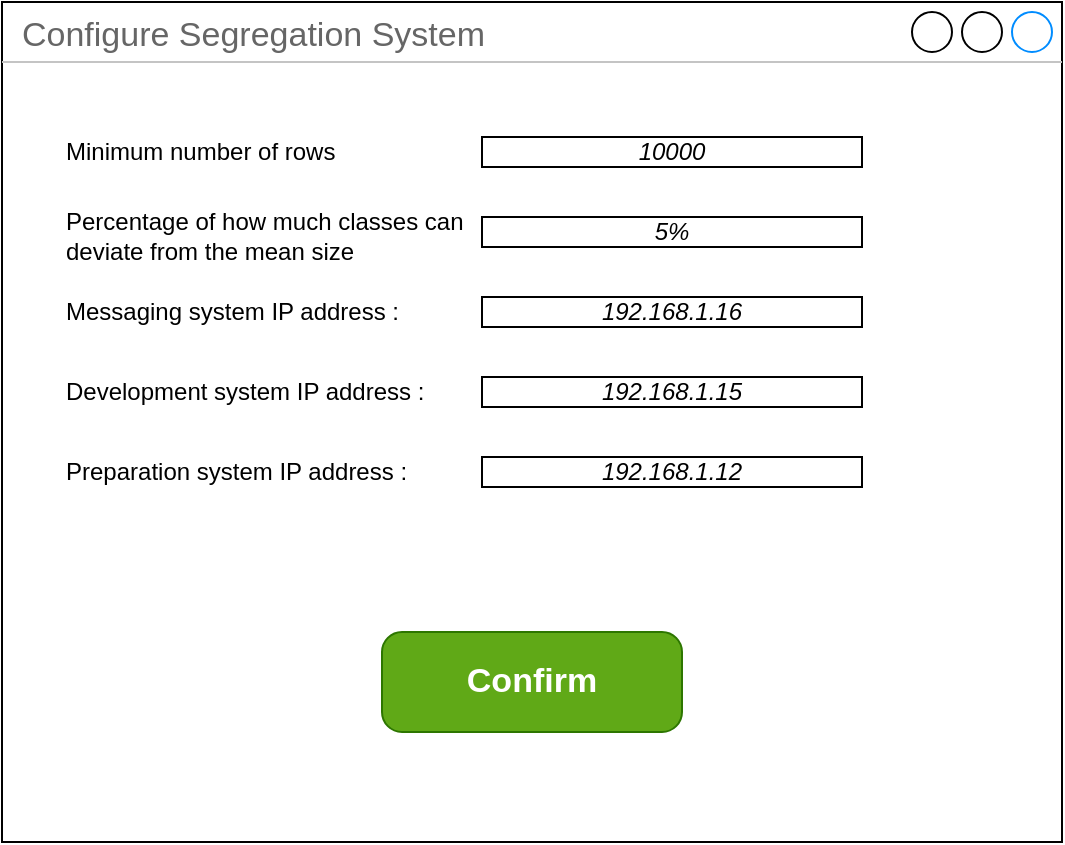 <mxfile>
    <diagram name="Pagina-1" id="wnvUtiLH_dlJ_C7pvEXC">
        <mxGraphModel dx="702" dy="563" grid="1" gridSize="10" guides="1" tooltips="1" connect="1" arrows="1" fold="1" page="1" pageScale="1" pageWidth="827" pageHeight="1169" math="0" shadow="0">
            <root>
                <mxCell id="0"/>
                <mxCell id="1" parent="0"/>
                <mxCell id="1kcQqwf_n5cQZJwBGpFs-1" value="Configure Segregation System" style="strokeWidth=1;shadow=0;dashed=0;align=center;html=1;shape=mxgraph.mockup.containers.window;align=left;verticalAlign=top;spacingLeft=8;strokeColor2=#008cff;strokeColor3=#c4c4c4;fontColor=#666666;mainText=;fontSize=17;labelBackgroundColor=none;whiteSpace=wrap;" parent="1" vertex="1">
                    <mxGeometry x="160" y="90" width="530" height="420" as="geometry"/>
                </mxCell>
                <mxCell id="1kcQqwf_n5cQZJwBGpFs-2" value="Confirm" style="strokeWidth=1;shadow=0;dashed=0;align=center;html=1;shape=mxgraph.mockup.buttons.button;strokeColor=#2D7600;fontColor=#ffffff;mainText=;buttonStyle=round;fontSize=17;fontStyle=1;fillColor=#60a917;whiteSpace=wrap;" parent="1" vertex="1">
                    <mxGeometry x="350" y="405" width="150" height="50" as="geometry"/>
                </mxCell>
                <mxCell id="1kcQqwf_n5cQZJwBGpFs-4" value="Minimum number of rows" style="text;html=1;strokeColor=none;fillColor=none;align=left;verticalAlign=middle;whiteSpace=wrap;rounded=0;" parent="1" vertex="1">
                    <mxGeometry x="190" y="150" width="210" height="30" as="geometry"/>
                </mxCell>
                <mxCell id="1kcQqwf_n5cQZJwBGpFs-5" value="&lt;i&gt;&lt;font&gt;10000&lt;/font&gt;&lt;/i&gt;" style="rounded=0;whiteSpace=wrap;html=1;fontColor=#000000;" parent="1" vertex="1">
                    <mxGeometry x="400" y="157.5" width="190" height="15" as="geometry"/>
                </mxCell>
                <mxCell id="1kcQqwf_n5cQZJwBGpFs-7" value="&lt;i&gt;&lt;font&gt;5%&lt;/font&gt;&lt;/i&gt;" style="rounded=0;whiteSpace=wrap;html=1;fontColor=#000000;" parent="1" vertex="1">
                    <mxGeometry x="400" y="197.5" width="190" height="15" as="geometry"/>
                </mxCell>
                <mxCell id="1kcQqwf_n5cQZJwBGpFs-8" value="Messaging system IP address :" style="text;html=1;strokeColor=none;fillColor=none;align=left;verticalAlign=middle;whiteSpace=wrap;rounded=0;" parent="1" vertex="1">
                    <mxGeometry x="190" y="230" width="210" height="30" as="geometry"/>
                </mxCell>
                <mxCell id="1kcQqwf_n5cQZJwBGpFs-9" value="&lt;i&gt;192.168.1.16&lt;/i&gt;" style="rounded=0;whiteSpace=wrap;html=1;fontColor=#000000;" parent="1" vertex="1">
                    <mxGeometry x="400" y="237.5" width="190" height="15" as="geometry"/>
                </mxCell>
                <mxCell id="1kcQqwf_n5cQZJwBGpFs-10" value="Development system IP address :" style="text;html=1;strokeColor=none;fillColor=none;align=left;verticalAlign=middle;whiteSpace=wrap;rounded=0;" parent="1" vertex="1">
                    <mxGeometry x="190" y="270" width="210" height="30" as="geometry"/>
                </mxCell>
                <mxCell id="1kcQqwf_n5cQZJwBGpFs-11" value="&lt;i style=&quot;border-color: var(--border-color);&quot;&gt;&lt;font style=&quot;border-color: var(--border-color);&quot;&gt;192.168.1.15&lt;/font&gt;&lt;/i&gt;" style="rounded=0;whiteSpace=wrap;html=1;fontColor=#000000;" parent="1" vertex="1">
                    <mxGeometry x="400" y="277.5" width="190" height="15" as="geometry"/>
                </mxCell>
                <mxCell id="1kcQqwf_n5cQZJwBGpFs-12" value="Preparation system IP address :" style="text;html=1;strokeColor=none;fillColor=none;align=left;verticalAlign=middle;whiteSpace=wrap;rounded=0;" parent="1" vertex="1">
                    <mxGeometry x="190" y="310" width="210" height="30" as="geometry"/>
                </mxCell>
                <mxCell id="1kcQqwf_n5cQZJwBGpFs-13" value="&lt;i style=&quot;border-color: var(--border-color);&quot;&gt;&lt;font style=&quot;border-color: var(--border-color);&quot;&gt;192.168.1.12&lt;/font&gt;&lt;/i&gt;" style="rounded=0;whiteSpace=wrap;html=1;fontColor=#000000;" parent="1" vertex="1">
                    <mxGeometry x="400" y="317.5" width="190" height="15" as="geometry"/>
                </mxCell>
                <mxCell id="GoJVD_mKZjlmguoVPjlL-2" value="Percentage of how much classes can&lt;br&gt;deviate from the mean size" style="text;html=1;strokeColor=none;fillColor=none;align=left;verticalAlign=middle;whiteSpace=wrap;rounded=0;" parent="1" vertex="1">
                    <mxGeometry x="190" y="192" width="210" height="30" as="geometry"/>
                </mxCell>
            </root>
        </mxGraphModel>
    </diagram>
</mxfile>